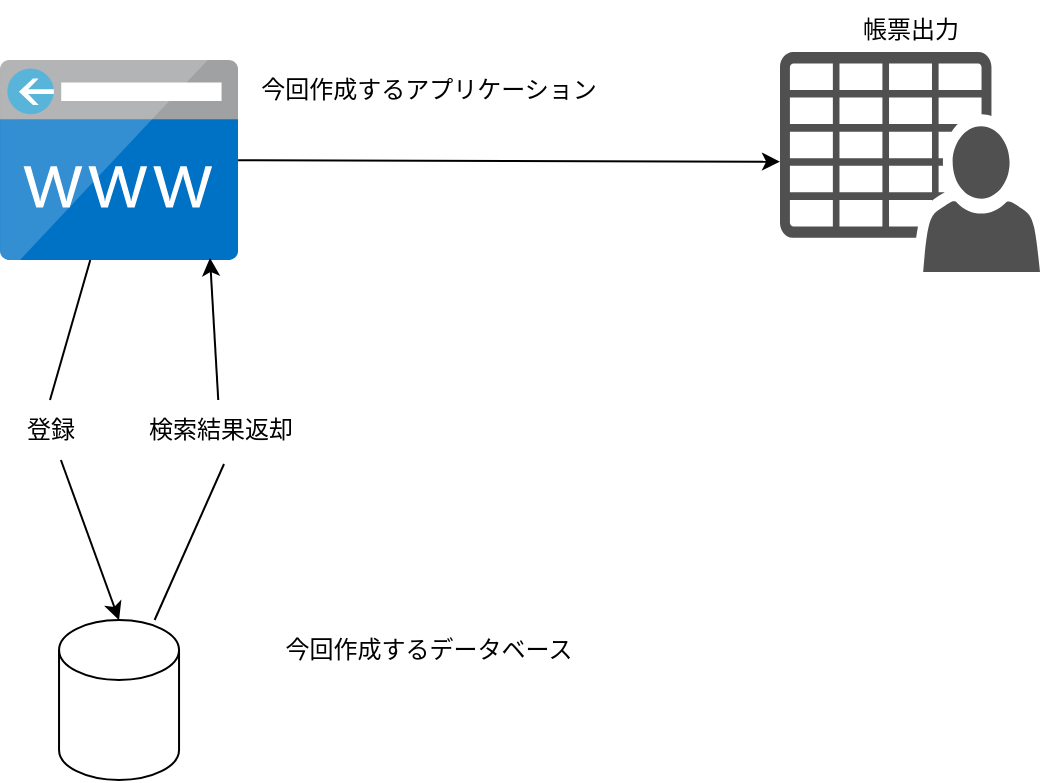 <mxfile>
    <diagram name="ページ1" id="SIksbHocqH-UiXIMfPCI">
        <mxGraphModel dx="758" dy="847" grid="1" gridSize="10" guides="1" tooltips="1" connect="1" arrows="1" fold="1" page="1" pageScale="1" pageWidth="827" pageHeight="1169" math="0" shadow="0">
            <root>
                <mxCell id="0"/>
                <mxCell id="1" parent="0"/>
                <mxCell id="5" style="edgeStyle=none;html=1;entryX=0.5;entryY=0;entryDx=0;entryDy=0;entryPerimeter=0;startArrow=none;" edge="1" parent="1" source="9" target="4">
                    <mxGeometry relative="1" as="geometry"/>
                </mxCell>
                <mxCell id="15" style="edgeStyle=none;html=1;" edge="1" parent="1" source="3" target="13">
                    <mxGeometry relative="1" as="geometry"/>
                </mxCell>
                <mxCell id="3" value="" style="sketch=0;aspect=fixed;html=1;points=[];align=center;image;fontSize=12;image=img/lib/mscae/CustomDomain.svg;" vertex="1" parent="1">
                    <mxGeometry x="80" y="110" width="119.05" height="100" as="geometry"/>
                </mxCell>
                <mxCell id="8" style="edgeStyle=none;html=1;entryX=0.882;entryY=0.99;entryDx=0;entryDy=0;entryPerimeter=0;startArrow=none;" edge="1" parent="1" source="11" target="3">
                    <mxGeometry relative="1" as="geometry"/>
                </mxCell>
                <mxCell id="4" value="" style="shape=cylinder3;whiteSpace=wrap;html=1;boundedLbl=1;backgroundOutline=1;size=15;" vertex="1" parent="1">
                    <mxGeometry x="109.52" y="390" width="60" height="80" as="geometry"/>
                </mxCell>
                <mxCell id="6" value="今回作成するアプリケーション" style="text;html=1;align=center;verticalAlign=middle;resizable=0;points=[];autosize=1;strokeColor=none;fillColor=none;" vertex="1" parent="1">
                    <mxGeometry x="199.05" y="110" width="190" height="30" as="geometry"/>
                </mxCell>
                <mxCell id="7" value="今回作成するデータベース" style="text;html=1;align=center;verticalAlign=middle;resizable=0;points=[];autosize=1;strokeColor=none;fillColor=none;" vertex="1" parent="1">
                    <mxGeometry x="209.05" y="390" width="170" height="30" as="geometry"/>
                </mxCell>
                <mxCell id="10" value="" style="edgeStyle=none;html=1;entryX=0.5;entryY=0;entryDx=0;entryDy=0;entryPerimeter=0;endArrow=none;" edge="1" parent="1" source="3" target="9">
                    <mxGeometry relative="1" as="geometry">
                        <mxPoint x="139.524" y="210" as="sourcePoint"/>
                        <mxPoint x="139.52" y="390" as="targetPoint"/>
                    </mxGeometry>
                </mxCell>
                <mxCell id="9" value="登録" style="text;html=1;align=center;verticalAlign=middle;resizable=0;points=[];autosize=1;strokeColor=none;fillColor=none;" vertex="1" parent="1">
                    <mxGeometry x="80" y="280" width="50" height="30" as="geometry"/>
                </mxCell>
                <mxCell id="12" value="" style="edgeStyle=none;html=1;entryX=0.52;entryY=1.067;entryDx=0;entryDy=0;entryPerimeter=0;endArrow=none;" edge="1" parent="1" source="4" target="11">
                    <mxGeometry relative="1" as="geometry">
                        <mxPoint x="147.752" y="390" as="sourcePoint"/>
                        <mxPoint x="185.002" y="209" as="targetPoint"/>
                    </mxGeometry>
                </mxCell>
                <mxCell id="11" value="検索結果返却" style="text;html=1;align=center;verticalAlign=middle;resizable=0;points=[];autosize=1;strokeColor=none;fillColor=none;" vertex="1" parent="1">
                    <mxGeometry x="140" y="280" width="100" height="30" as="geometry"/>
                </mxCell>
                <mxCell id="13" value="" style="sketch=0;pointerEvents=1;shadow=0;dashed=0;html=1;strokeColor=none;fillColor=#505050;labelPosition=center;verticalLabelPosition=bottom;verticalAlign=top;outlineConnect=0;align=center;shape=mxgraph.office.users.csv_file;" vertex="1" parent="1">
                    <mxGeometry x="470" y="106" width="130" height="110" as="geometry"/>
                </mxCell>
                <mxCell id="14" value="帳票出力" style="text;html=1;align=center;verticalAlign=middle;resizable=0;points=[];autosize=1;strokeColor=none;fillColor=none;" vertex="1" parent="1">
                    <mxGeometry x="500" y="80" width="70" height="30" as="geometry"/>
                </mxCell>
            </root>
        </mxGraphModel>
    </diagram>
</mxfile>